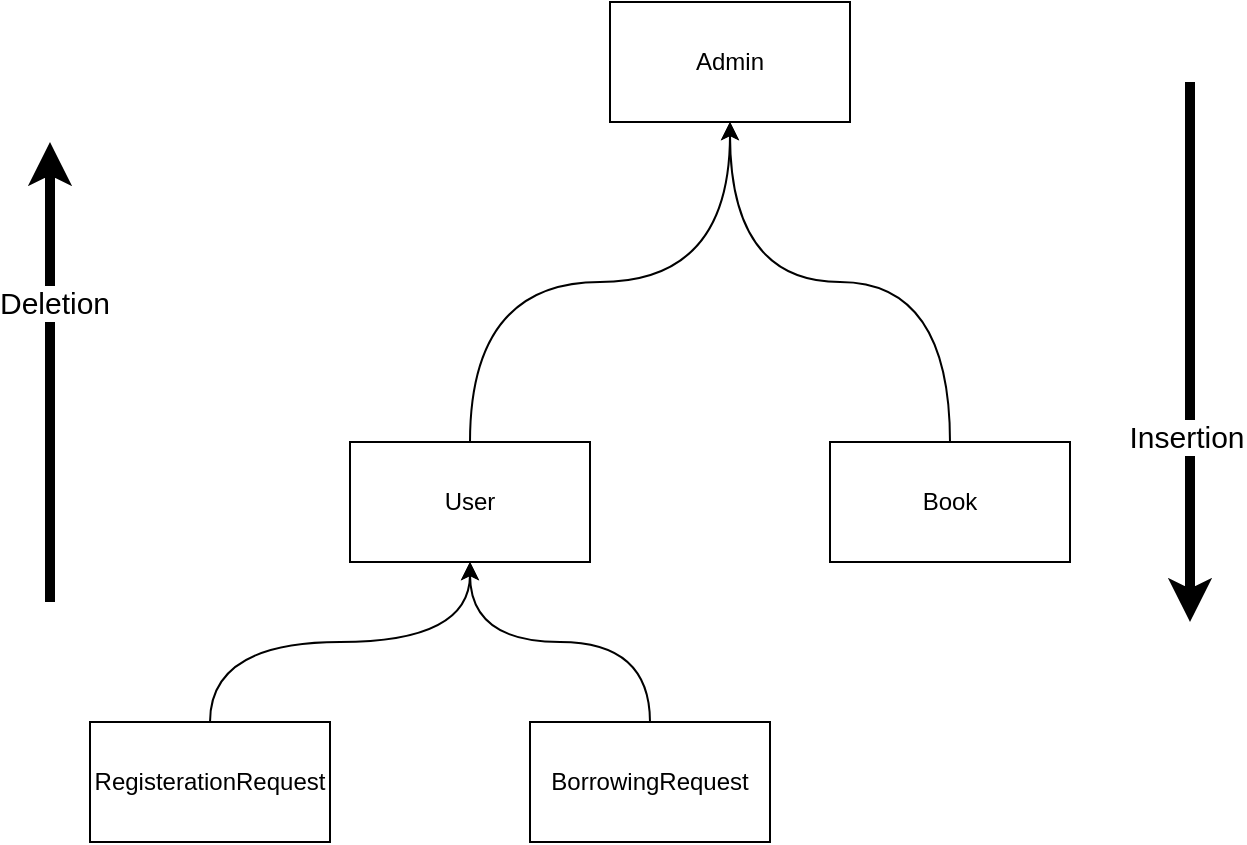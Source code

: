 <mxfile version="20.8.16" type="device"><diagram name="Page-1" id="mYgqi5ebOBwkbmRyJpr9"><mxGraphModel dx="1850" dy="599" grid="1" gridSize="10" guides="1" tooltips="1" connect="1" arrows="1" fold="1" page="1" pageScale="1" pageWidth="850" pageHeight="1100" math="0" shadow="0"><root><mxCell id="0"/><mxCell id="1" parent="0"/><mxCell id="vp22PNNwKHAujJIrv_5I-8" style="edgeStyle=orthogonalEdgeStyle;rounded=0;orthogonalLoop=1;jettySize=auto;html=1;exitX=0.5;exitY=0;exitDx=0;exitDy=0;curved=1;" edge="1" parent="1" source="vp22PNNwKHAujJIrv_5I-2" target="vp22PNNwKHAujJIrv_5I-3"><mxGeometry relative="1" as="geometry"/></mxCell><mxCell id="vp22PNNwKHAujJIrv_5I-2" value="User" style="rounded=0;whiteSpace=wrap;html=1;" vertex="1" parent="1"><mxGeometry x="80" y="290" width="120" height="60" as="geometry"/></mxCell><mxCell id="vp22PNNwKHAujJIrv_5I-7" style="rounded=0;orthogonalLoop=1;jettySize=auto;html=1;edgeStyle=orthogonalEdgeStyle;curved=1;" edge="1" parent="1" source="vp22PNNwKHAujJIrv_5I-4" target="vp22PNNwKHAujJIrv_5I-3"><mxGeometry relative="1" as="geometry"/></mxCell><mxCell id="vp22PNNwKHAujJIrv_5I-3" value="Admin" style="rounded=0;whiteSpace=wrap;html=1;" vertex="1" parent="1"><mxGeometry x="210" y="70" width="120" height="60" as="geometry"/></mxCell><mxCell id="vp22PNNwKHAujJIrv_5I-4" value="Book" style="rounded=0;whiteSpace=wrap;html=1;" vertex="1" parent="1"><mxGeometry x="320" y="290" width="120" height="60" as="geometry"/></mxCell><mxCell id="vp22PNNwKHAujJIrv_5I-9" style="edgeStyle=orthogonalEdgeStyle;rounded=0;orthogonalLoop=1;jettySize=auto;html=1;exitX=0.5;exitY=0;exitDx=0;exitDy=0;curved=1;" edge="1" parent="1" source="vp22PNNwKHAujJIrv_5I-5" target="vp22PNNwKHAujJIrv_5I-2"><mxGeometry relative="1" as="geometry"/></mxCell><mxCell id="vp22PNNwKHAujJIrv_5I-5" value="RegisterationRequest" style="rounded=0;whiteSpace=wrap;html=1;" vertex="1" parent="1"><mxGeometry x="-50" y="430" width="120" height="60" as="geometry"/></mxCell><mxCell id="vp22PNNwKHAujJIrv_5I-10" style="edgeStyle=orthogonalEdgeStyle;rounded=0;orthogonalLoop=1;jettySize=auto;html=1;exitX=0.5;exitY=0;exitDx=0;exitDy=0;curved=1;" edge="1" parent="1" source="vp22PNNwKHAujJIrv_5I-6" target="vp22PNNwKHAujJIrv_5I-2"><mxGeometry relative="1" as="geometry"/></mxCell><mxCell id="vp22PNNwKHAujJIrv_5I-6" value="BorrowingRequest" style="rounded=0;whiteSpace=wrap;html=1;" vertex="1" parent="1"><mxGeometry x="170" y="430" width="120" height="60" as="geometry"/></mxCell><mxCell id="vp22PNNwKHAujJIrv_5I-11" value="" style="endArrow=classic;html=1;rounded=0;curved=1;strokeWidth=5;" edge="1" parent="1"><mxGeometry width="50" height="50" relative="1" as="geometry"><mxPoint x="-70" y="370" as="sourcePoint"/><mxPoint x="-70" y="140" as="targetPoint"/></mxGeometry></mxCell><mxCell id="vp22PNNwKHAujJIrv_5I-12" value="&lt;font style=&quot;font-size: 15px;&quot;&gt;Deletion&lt;/font&gt;" style="edgeLabel;html=1;align=center;verticalAlign=middle;resizable=0;points=[];" vertex="1" connectable="0" parent="vp22PNNwKHAujJIrv_5I-11"><mxGeometry x="0.309" y="-2" relative="1" as="geometry"><mxPoint as="offset"/></mxGeometry></mxCell><mxCell id="vp22PNNwKHAujJIrv_5I-13" value="" style="endArrow=classic;html=1;rounded=0;curved=1;strokeWidth=5;" edge="1" parent="1"><mxGeometry width="50" height="50" relative="1" as="geometry"><mxPoint x="500" y="110" as="sourcePoint"/><mxPoint x="500" y="380" as="targetPoint"/></mxGeometry></mxCell><mxCell id="vp22PNNwKHAujJIrv_5I-14" value="&lt;font style=&quot;font-size: 15px;&quot;&gt;Insertion&lt;/font&gt;" style="edgeLabel;html=1;align=center;verticalAlign=middle;resizable=0;points=[];" vertex="1" connectable="0" parent="vp22PNNwKHAujJIrv_5I-13"><mxGeometry x="0.309" y="-2" relative="1" as="geometry"><mxPoint as="offset"/></mxGeometry></mxCell></root></mxGraphModel></diagram></mxfile>